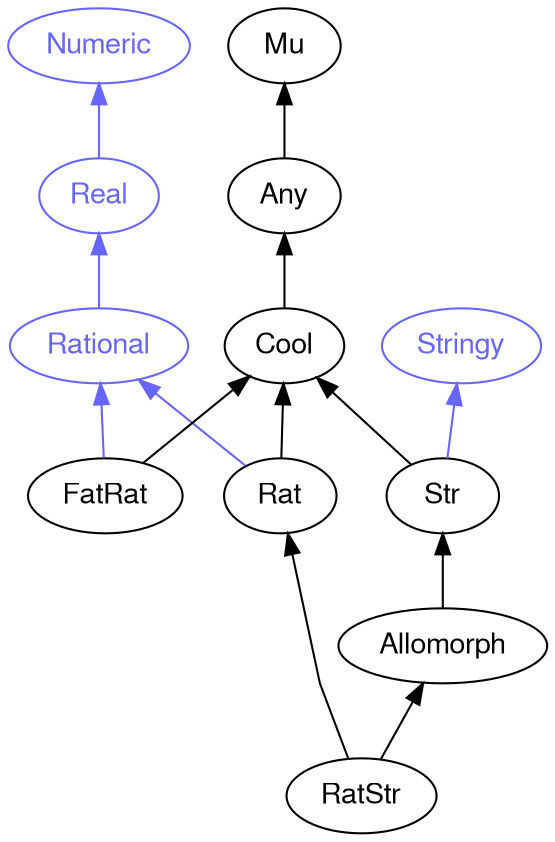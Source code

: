 digraph "raku-type-graph" {
    rankdir=BT;
    splines=polyline;
    overlap=false;

    graph [truecolor=true bgcolor="#FFFFFF"];
    // Types
    "Rational" [color="#6666FF", fontcolor="#6666FF", href="/type/Rational", fontname="FreeSans"];
    "Numeric" [color="#6666FF", fontcolor="#6666FF", href="/type/Numeric", fontname="FreeSans"];
    "Real" [color="#6666FF", fontcolor="#6666FF", href="/type/Real", fontname="FreeSans"];
    "Mu" [color="#000000", fontcolor="#000000", href="/type/Mu", fontname="FreeSans"];
    "Any" [color="#000000", fontcolor="#000000", href="/type/Any", fontname="FreeSans"];
    "Cool" [color="#000000", fontcolor="#000000", href="/type/Cool", fontname="FreeSans"];
    "Rat" [color="#000000", fontcolor="#000000", href="/type/Rat", fontname="FreeSans"];
    "FatRat" [color="#000000", fontcolor="#000000", href="/type/FatRat", fontname="FreeSans"];
    "Stringy" [color="#6666FF", fontcolor="#6666FF", href="/type/Stringy", fontname="FreeSans"];
    "Str" [color="#000000", fontcolor="#000000", href="/type/Str", fontname="FreeSans"];
    "Allomorph" [color="#000000", fontcolor="#000000", href="/type/Allomorph", fontname="FreeSans"];
    "RatStr" [color="#000000", fontcolor="#000000", href="/type/RatStr", fontname="FreeSans"];

    // Superclasses
    "Any" -> "Mu" [color="#000000"];
    "Cool" -> "Any" [color="#000000"];
    "Rat" -> "Cool" [color="#000000"];
    "FatRat" -> "Cool" [color="#000000"];
    "Str" -> "Cool" [color="#000000"];
    "Allomorph" -> "Str" [color="#000000"];
    "RatStr" -> "Allomorph" [color="#000000"];
    "RatStr" -> "Rat" [color="#000000"];

    // Roles
    "Rational" -> "Real" [color="#6666FF"];
    "Real" -> "Numeric" [color="#6666FF"];
    "Rat" -> "Rational" [color="#6666FF"];
    "FatRat" -> "Rational" [color="#6666FF"];
    "Str" -> "Stringy" [color="#6666FF"];
}
